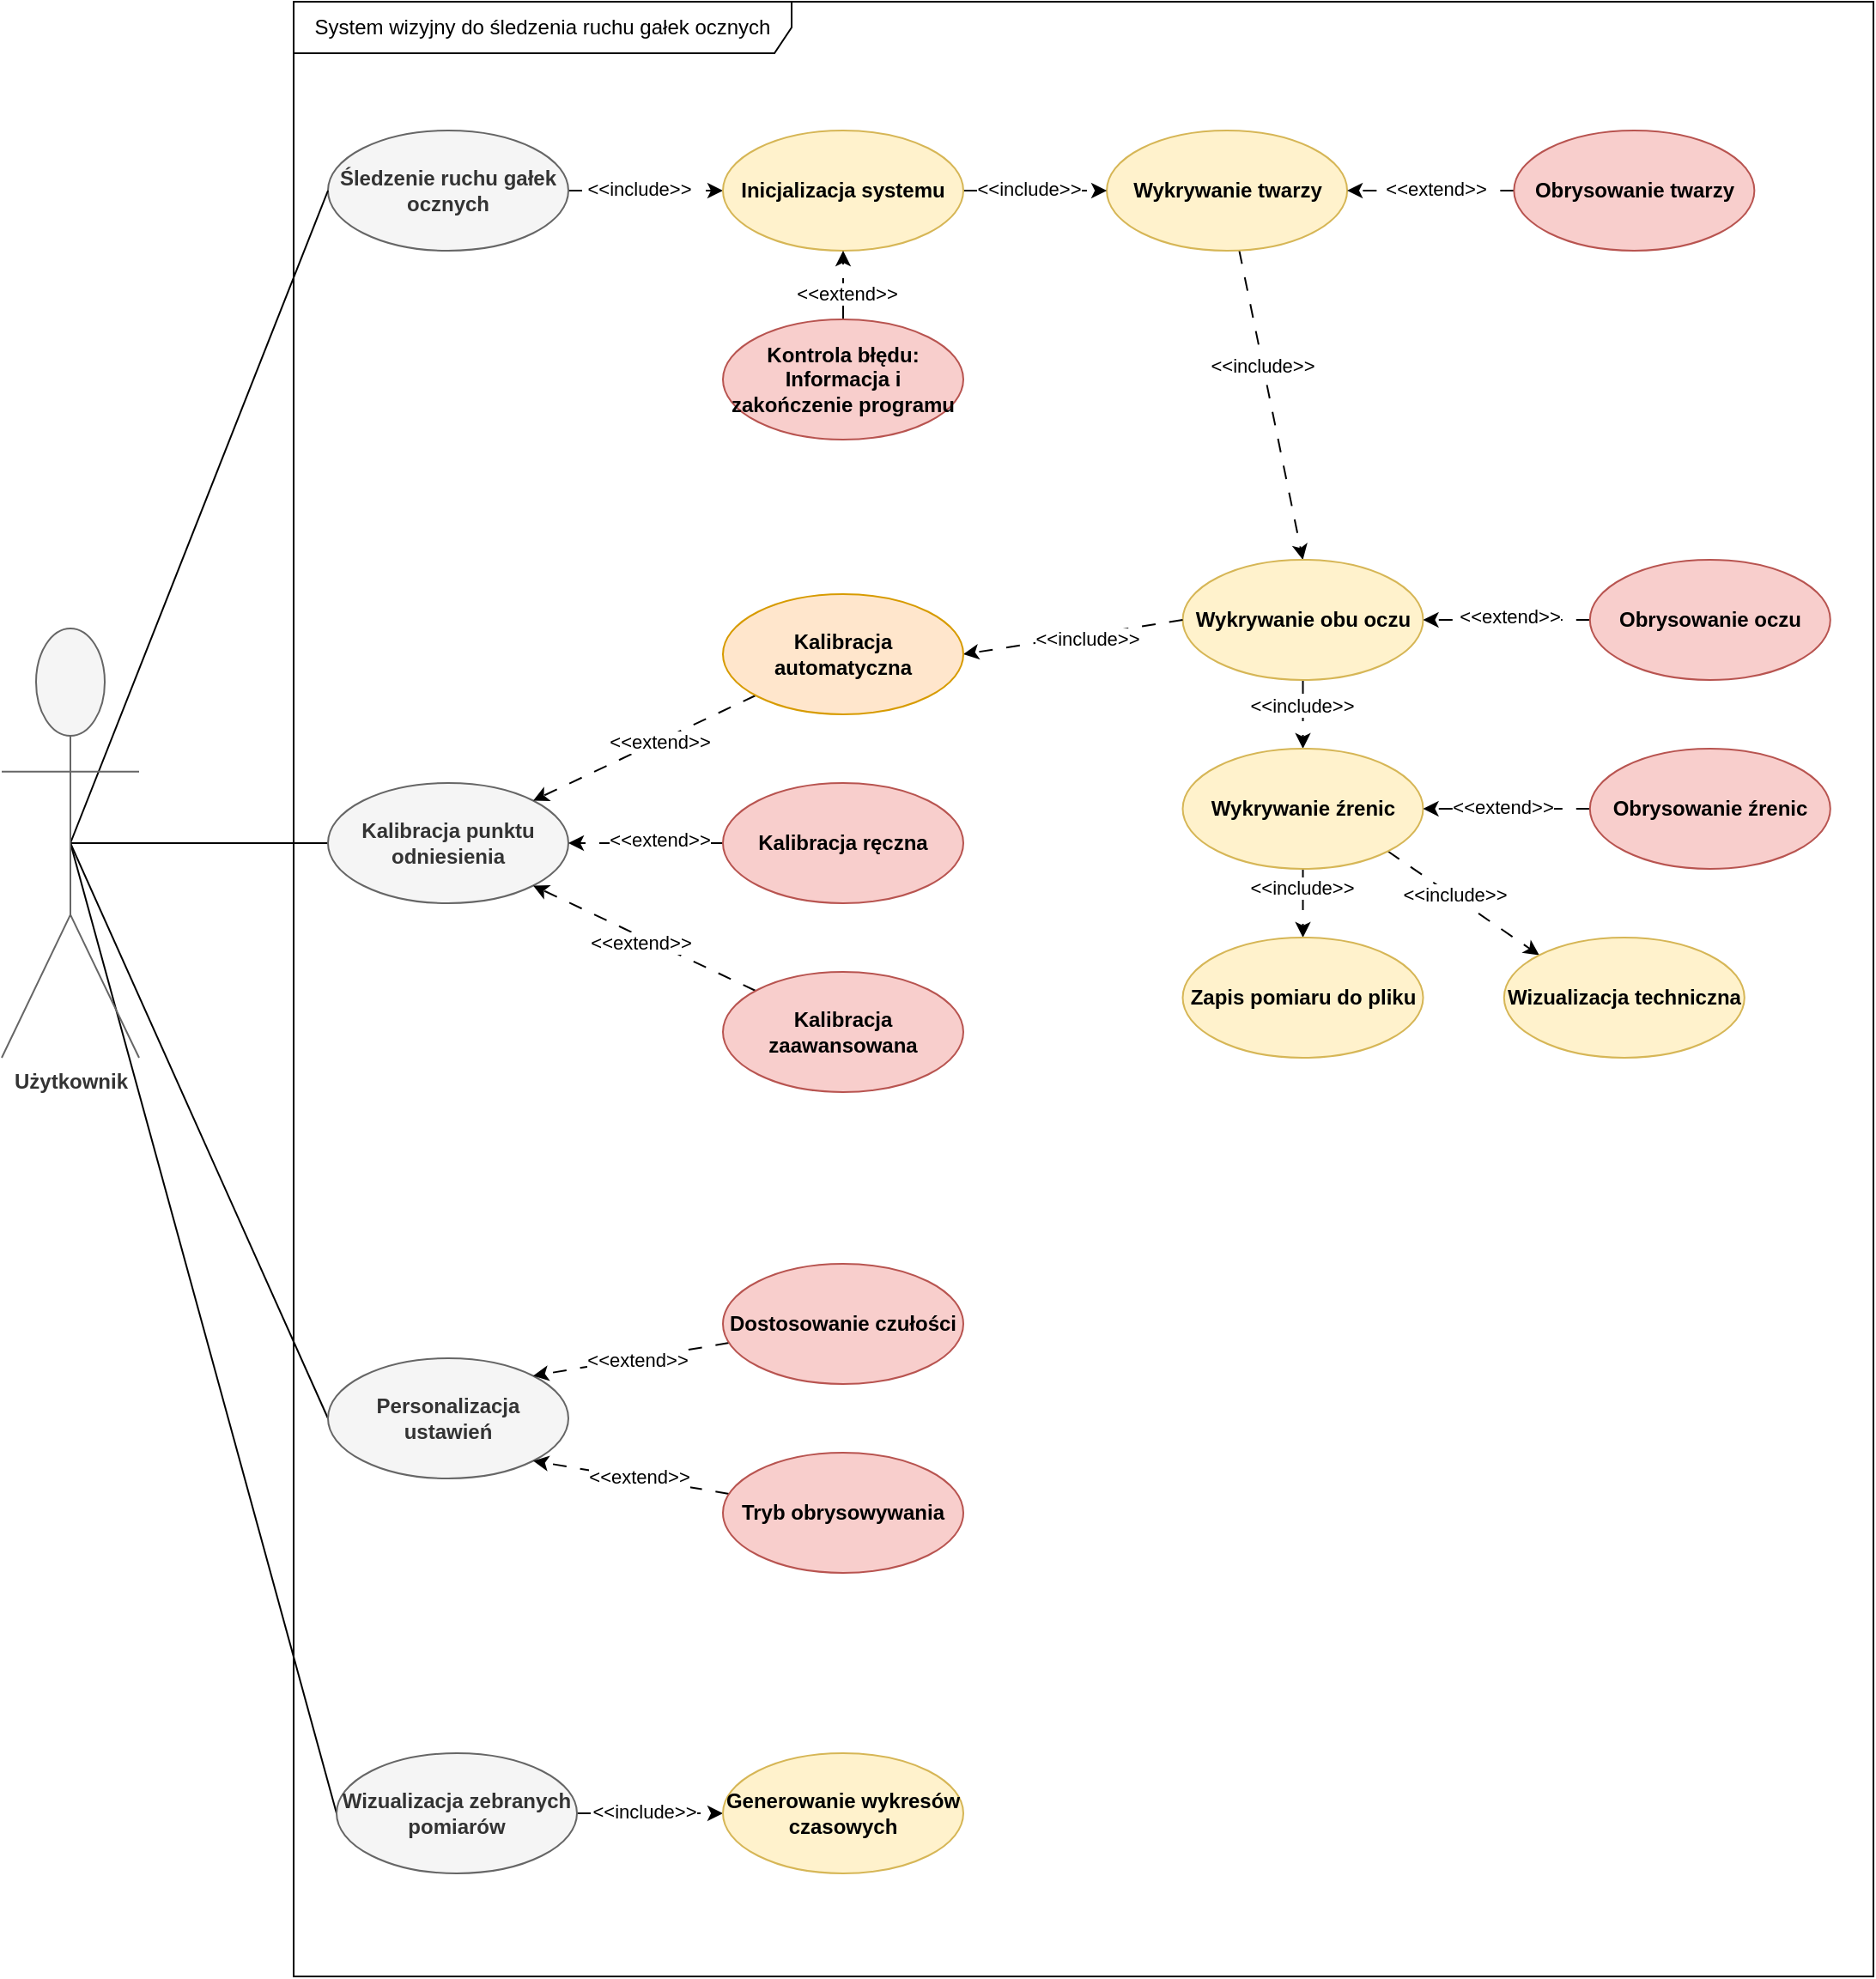 <mxfile version="26.0.8">
  <diagram name="Strona-1" id="T5AkEPT3v1CYHlndwPls">
    <mxGraphModel dx="2625" dy="1305" grid="1" gridSize="10" guides="1" tooltips="1" connect="1" arrows="1" fold="1" page="1" pageScale="1" pageWidth="827" pageHeight="1169" math="0" shadow="0">
      <root>
        <mxCell id="0" />
        <mxCell id="1" parent="0" />
        <mxCell id="uKN1jtOQATeH3cFPgoK9-4" value="System wizyjny do śledzenia ruchu gałek ocznych" style="shape=umlFrame;whiteSpace=wrap;html=1;pointerEvents=0;width=290;height=30;" vertex="1" parent="1">
          <mxGeometry x="170" width="920" height="1150" as="geometry" />
        </mxCell>
        <mxCell id="uKN1jtOQATeH3cFPgoK9-15" style="rounded=0;orthogonalLoop=1;jettySize=auto;html=1;entryX=0;entryY=0.5;entryDx=0;entryDy=0;endArrow=classic;startFill=0;dashed=1;dashPattern=8 8;endFill=1;" edge="1" parent="1" source="uKN1jtOQATeH3cFPgoK9-5" target="uKN1jtOQATeH3cFPgoK9-49">
          <mxGeometry relative="1" as="geometry" />
        </mxCell>
        <mxCell id="uKN1jtOQATeH3cFPgoK9-16" value="&amp;lt;&amp;lt;include&amp;gt;&amp;gt;" style="edgeLabel;html=1;align=center;verticalAlign=middle;resizable=0;points=[];" vertex="1" connectable="0" parent="uKN1jtOQATeH3cFPgoK9-15">
          <mxGeometry x="-0.097" y="1" relative="1" as="geometry">
            <mxPoint as="offset" />
          </mxGeometry>
        </mxCell>
        <mxCell id="uKN1jtOQATeH3cFPgoK9-5" value="Śledzenie ruchu gałek ocznych" style="ellipse;whiteSpace=wrap;html=1;fillColor=#f5f5f5;strokeColor=#666666;fontColor=#333333;fontStyle=1" vertex="1" parent="1">
          <mxGeometry x="190" y="75" width="140" height="70" as="geometry" />
        </mxCell>
        <mxCell id="uKN1jtOQATeH3cFPgoK9-78" style="rounded=0;orthogonalLoop=1;jettySize=auto;html=1;entryX=0;entryY=0.5;entryDx=0;entryDy=0;endArrow=none;startFill=0;exitX=0.5;exitY=0.5;exitDx=0;exitDy=0;exitPerimeter=0;" edge="1" parent="1" source="uKN1jtOQATeH3cFPgoK9-6" target="uKN1jtOQATeH3cFPgoK9-5">
          <mxGeometry relative="1" as="geometry">
            <mxPoint x="110" y="355" as="sourcePoint" />
          </mxGeometry>
        </mxCell>
        <mxCell id="uKN1jtOQATeH3cFPgoK9-79" style="rounded=0;orthogonalLoop=1;jettySize=auto;html=1;entryX=0;entryY=0.5;entryDx=0;entryDy=0;endArrow=none;startFill=0;exitX=0.5;exitY=0.5;exitDx=0;exitDy=0;exitPerimeter=0;" edge="1" parent="1" source="uKN1jtOQATeH3cFPgoK9-6" target="uKN1jtOQATeH3cFPgoK9-21">
          <mxGeometry relative="1" as="geometry">
            <mxPoint x="110" y="415" as="sourcePoint" />
          </mxGeometry>
        </mxCell>
        <mxCell id="uKN1jtOQATeH3cFPgoK9-80" style="rounded=0;orthogonalLoop=1;jettySize=auto;html=1;entryX=0;entryY=0.5;entryDx=0;entryDy=0;endArrow=none;startFill=0;exitX=0.5;exitY=0.5;exitDx=0;exitDy=0;exitPerimeter=0;" edge="1" parent="1" source="uKN1jtOQATeH3cFPgoK9-6" target="uKN1jtOQATeH3cFPgoK9-60">
          <mxGeometry relative="1" as="geometry">
            <mxPoint x="110" y="455" as="sourcePoint" />
          </mxGeometry>
        </mxCell>
        <mxCell id="uKN1jtOQATeH3cFPgoK9-90" style="rounded=0;orthogonalLoop=1;jettySize=auto;html=1;entryX=0;entryY=0.5;entryDx=0;entryDy=0;endArrow=none;startFill=0;exitX=0.5;exitY=0.5;exitDx=0;exitDy=0;exitPerimeter=0;" edge="1" parent="1" source="uKN1jtOQATeH3cFPgoK9-6" target="uKN1jtOQATeH3cFPgoK9-84">
          <mxGeometry relative="1" as="geometry" />
        </mxCell>
        <mxCell id="uKN1jtOQATeH3cFPgoK9-6" value="Użytkownik" style="shape=umlActor;verticalLabelPosition=bottom;verticalAlign=top;html=1;fillColor=#f5f5f5;fontColor=#333333;strokeColor=#666666;fontStyle=1" vertex="1" parent="1">
          <mxGeometry y="365" width="80" height="250" as="geometry" />
        </mxCell>
        <mxCell id="uKN1jtOQATeH3cFPgoK9-17" style="rounded=0;orthogonalLoop=1;jettySize=auto;html=1;entryX=0.5;entryY=0;entryDx=0;entryDy=0;dashed=1;dashPattern=8 8;" edge="1" parent="1" source="uKN1jtOQATeH3cFPgoK9-12" target="uKN1jtOQATeH3cFPgoK9-13">
          <mxGeometry relative="1" as="geometry" />
        </mxCell>
        <mxCell id="uKN1jtOQATeH3cFPgoK9-19" value="&amp;lt;&amp;lt;include&amp;gt;&amp;gt;" style="edgeLabel;html=1;align=center;verticalAlign=middle;resizable=0;points=[];" vertex="1" connectable="0" parent="uKN1jtOQATeH3cFPgoK9-17">
          <mxGeometry x="-0.26" y="-1" relative="1" as="geometry">
            <mxPoint as="offset" />
          </mxGeometry>
        </mxCell>
        <mxCell id="uKN1jtOQATeH3cFPgoK9-12" value="Wykrywanie twarzy" style="ellipse;whiteSpace=wrap;html=1;fillColor=#fff2cc;strokeColor=#d6b656;fontStyle=1" vertex="1" parent="1">
          <mxGeometry x="643.54" y="75" width="140" height="70" as="geometry" />
        </mxCell>
        <mxCell id="uKN1jtOQATeH3cFPgoK9-18" style="rounded=0;orthogonalLoop=1;jettySize=auto;html=1;entryX=0.5;entryY=0;entryDx=0;entryDy=0;dashed=1;dashPattern=8 8;" edge="1" parent="1" source="uKN1jtOQATeH3cFPgoK9-13" target="uKN1jtOQATeH3cFPgoK9-14">
          <mxGeometry relative="1" as="geometry" />
        </mxCell>
        <mxCell id="uKN1jtOQATeH3cFPgoK9-20" value="&amp;lt;&amp;lt;include&amp;gt;&amp;gt;" style="edgeLabel;html=1;align=center;verticalAlign=middle;resizable=0;points=[];" vertex="1" connectable="0" parent="uKN1jtOQATeH3cFPgoK9-18">
          <mxGeometry x="-0.26" y="-1" relative="1" as="geometry">
            <mxPoint as="offset" />
          </mxGeometry>
        </mxCell>
        <mxCell id="uKN1jtOQATeH3cFPgoK9-13" value="Wykrywanie&amp;nbsp;obu oczu" style="ellipse;whiteSpace=wrap;html=1;fillColor=#fff2cc;strokeColor=#d6b656;fontStyle=1" vertex="1" parent="1">
          <mxGeometry x="687.76" y="325" width="140" height="70" as="geometry" />
        </mxCell>
        <mxCell id="uKN1jtOQATeH3cFPgoK9-40" style="rounded=0;orthogonalLoop=1;jettySize=auto;html=1;entryX=1;entryY=0.5;entryDx=0;entryDy=0;dashed=1;dashPattern=8 8;exitX=0;exitY=0.5;exitDx=0;exitDy=0;" edge="1" parent="1" source="uKN1jtOQATeH3cFPgoK9-13" target="uKN1jtOQATeH3cFPgoK9-24">
          <mxGeometry relative="1" as="geometry" />
        </mxCell>
        <mxCell id="uKN1jtOQATeH3cFPgoK9-42" value="&amp;lt;&amp;lt;include&amp;gt;&amp;gt;" style="edgeLabel;html=1;align=center;verticalAlign=middle;resizable=0;points=[];" vertex="1" connectable="0" parent="uKN1jtOQATeH3cFPgoK9-40">
          <mxGeometry x="-0.142" y="2" relative="1" as="geometry">
            <mxPoint x="-1" as="offset" />
          </mxGeometry>
        </mxCell>
        <mxCell id="uKN1jtOQATeH3cFPgoK9-47" style="edgeStyle=orthogonalEdgeStyle;rounded=0;orthogonalLoop=1;jettySize=auto;html=1;entryX=0.5;entryY=0;entryDx=0;entryDy=0;dashed=1;dashPattern=8 8;" edge="1" parent="1" source="uKN1jtOQATeH3cFPgoK9-14" target="uKN1jtOQATeH3cFPgoK9-46">
          <mxGeometry relative="1" as="geometry" />
        </mxCell>
        <mxCell id="uKN1jtOQATeH3cFPgoK9-48" value="&amp;lt;&amp;lt;include&amp;gt;&amp;gt;" style="edgeLabel;html=1;align=center;verticalAlign=middle;resizable=0;points=[];" vertex="1" connectable="0" parent="uKN1jtOQATeH3cFPgoK9-47">
          <mxGeometry x="-0.486" y="-1" relative="1" as="geometry">
            <mxPoint as="offset" />
          </mxGeometry>
        </mxCell>
        <mxCell id="uKN1jtOQATeH3cFPgoK9-72" style="rounded=0;orthogonalLoop=1;jettySize=auto;html=1;exitX=1;exitY=1;exitDx=0;exitDy=0;entryX=0;entryY=0;entryDx=0;entryDy=0;dashed=1;dashPattern=8 8;" edge="1" parent="1" source="uKN1jtOQATeH3cFPgoK9-14" target="uKN1jtOQATeH3cFPgoK9-67">
          <mxGeometry relative="1" as="geometry" />
        </mxCell>
        <mxCell id="uKN1jtOQATeH3cFPgoK9-73" value="&amp;lt;&amp;lt;include&amp;gt;&amp;gt;" style="edgeLabel;html=1;align=center;verticalAlign=middle;resizable=0;points=[];" vertex="1" connectable="0" parent="uKN1jtOQATeH3cFPgoK9-72">
          <mxGeometry x="-0.135" y="1" relative="1" as="geometry">
            <mxPoint as="offset" />
          </mxGeometry>
        </mxCell>
        <mxCell id="uKN1jtOQATeH3cFPgoK9-14" value="Wykrywanie&amp;nbsp;źrenic" style="ellipse;whiteSpace=wrap;html=1;fillColor=#fff2cc;strokeColor=#d6b656;fontStyle=1" vertex="1" parent="1">
          <mxGeometry x="687.76" y="435" width="140" height="70" as="geometry" />
        </mxCell>
        <mxCell id="uKN1jtOQATeH3cFPgoK9-21" value="Kalibracja punktu odniesienia" style="ellipse;whiteSpace=wrap;html=1;fillColor=#f5f5f5;fontColor=#333333;strokeColor=#666666;fontStyle=1" vertex="1" parent="1">
          <mxGeometry x="190" y="455" width="140" height="70" as="geometry" />
        </mxCell>
        <mxCell id="uKN1jtOQATeH3cFPgoK9-36" style="edgeStyle=orthogonalEdgeStyle;rounded=0;orthogonalLoop=1;jettySize=auto;html=1;entryX=1;entryY=0.5;entryDx=0;entryDy=0;dashed=1;dashPattern=8 8;" edge="1" parent="1" source="uKN1jtOQATeH3cFPgoK9-22" target="uKN1jtOQATeH3cFPgoK9-21">
          <mxGeometry relative="1" as="geometry" />
        </mxCell>
        <mxCell id="uKN1jtOQATeH3cFPgoK9-37" value="&amp;lt;&amp;lt;extend&amp;gt;&amp;gt;" style="edgeLabel;html=1;align=center;verticalAlign=middle;resizable=0;points=[];" vertex="1" connectable="0" parent="uKN1jtOQATeH3cFPgoK9-36">
          <mxGeometry x="-0.163" y="-2" relative="1" as="geometry">
            <mxPoint as="offset" />
          </mxGeometry>
        </mxCell>
        <mxCell id="uKN1jtOQATeH3cFPgoK9-22" value="Kalibracja ręczna" style="ellipse;whiteSpace=wrap;html=1;fillColor=#f8cecc;strokeColor=#b85450;fontStyle=1" vertex="1" parent="1">
          <mxGeometry x="420" y="455" width="140" height="70" as="geometry" />
        </mxCell>
        <mxCell id="uKN1jtOQATeH3cFPgoK9-38" style="rounded=0;orthogonalLoop=1;jettySize=auto;html=1;entryX=1;entryY=1;entryDx=0;entryDy=0;dashed=1;dashPattern=8 8;" edge="1" parent="1" source="uKN1jtOQATeH3cFPgoK9-23" target="uKN1jtOQATeH3cFPgoK9-21">
          <mxGeometry relative="1" as="geometry" />
        </mxCell>
        <mxCell id="uKN1jtOQATeH3cFPgoK9-39" value="&amp;lt;&amp;lt;extend&amp;gt;&amp;gt;" style="edgeLabel;html=1;align=center;verticalAlign=middle;resizable=0;points=[];" vertex="1" connectable="0" parent="uKN1jtOQATeH3cFPgoK9-38">
          <mxGeometry x="0.027" y="3" relative="1" as="geometry">
            <mxPoint as="offset" />
          </mxGeometry>
        </mxCell>
        <mxCell id="uKN1jtOQATeH3cFPgoK9-23" value="Kalibracja zaawansowana" style="ellipse;whiteSpace=wrap;html=1;fillColor=#f8cecc;strokeColor=#b85450;fontStyle=1" vertex="1" parent="1">
          <mxGeometry x="420" y="565" width="140" height="70" as="geometry" />
        </mxCell>
        <mxCell id="uKN1jtOQATeH3cFPgoK9-33" style="rounded=0;orthogonalLoop=1;jettySize=auto;html=1;entryX=1;entryY=0;entryDx=0;entryDy=0;dashed=1;dashPattern=8 8;" edge="1" parent="1" source="uKN1jtOQATeH3cFPgoK9-24" target="uKN1jtOQATeH3cFPgoK9-21">
          <mxGeometry relative="1" as="geometry" />
        </mxCell>
        <mxCell id="uKN1jtOQATeH3cFPgoK9-35" value="&amp;lt;&amp;lt;extend&amp;gt;&amp;gt;" style="edgeLabel;html=1;align=center;verticalAlign=middle;resizable=0;points=[];" vertex="1" connectable="0" parent="uKN1jtOQATeH3cFPgoK9-33">
          <mxGeometry x="-0.135" relative="1" as="geometry">
            <mxPoint as="offset" />
          </mxGeometry>
        </mxCell>
        <mxCell id="uKN1jtOQATeH3cFPgoK9-24" value="Kalibracja automatyczna" style="ellipse;whiteSpace=wrap;html=1;fillColor=#ffe6cc;strokeColor=#d79b00;fontStyle=1" vertex="1" parent="1">
          <mxGeometry x="420" y="345" width="140" height="70" as="geometry" />
        </mxCell>
        <mxCell id="uKN1jtOQATeH3cFPgoK9-46" value="Zapis pomiaru do pliku" style="ellipse;whiteSpace=wrap;html=1;fillColor=#fff2cc;strokeColor=#d6b656;fontStyle=1" vertex="1" parent="1">
          <mxGeometry x="687.76" y="545" width="140" height="70" as="geometry" />
        </mxCell>
        <mxCell id="uKN1jtOQATeH3cFPgoK9-58" style="rounded=0;orthogonalLoop=1;jettySize=auto;html=1;entryX=0;entryY=0.5;entryDx=0;entryDy=0;dashed=1;dashPattern=8 8;" edge="1" parent="1" source="uKN1jtOQATeH3cFPgoK9-49" target="uKN1jtOQATeH3cFPgoK9-12">
          <mxGeometry relative="1" as="geometry" />
        </mxCell>
        <mxCell id="uKN1jtOQATeH3cFPgoK9-59" value="&amp;lt;&amp;lt;include&amp;gt;&amp;gt;" style="edgeLabel;html=1;align=center;verticalAlign=middle;resizable=0;points=[];" vertex="1" connectable="0" parent="uKN1jtOQATeH3cFPgoK9-58">
          <mxGeometry x="-0.108" y="1" relative="1" as="geometry">
            <mxPoint as="offset" />
          </mxGeometry>
        </mxCell>
        <mxCell id="uKN1jtOQATeH3cFPgoK9-49" value="Inicjalizacja systemu" style="ellipse;whiteSpace=wrap;html=1;fillColor=#fff2cc;strokeColor=#d6b656;fontStyle=1" vertex="1" parent="1">
          <mxGeometry x="420" y="75" width="140" height="70" as="geometry" />
        </mxCell>
        <mxCell id="uKN1jtOQATeH3cFPgoK9-54" style="rounded=0;orthogonalLoop=1;jettySize=auto;html=1;exitX=0.5;exitY=0;exitDx=0;exitDy=0;entryX=0.5;entryY=1;entryDx=0;entryDy=0;dashed=1;dashPattern=8 8;" edge="1" parent="1" source="uKN1jtOQATeH3cFPgoK9-52" target="uKN1jtOQATeH3cFPgoK9-49">
          <mxGeometry relative="1" as="geometry" />
        </mxCell>
        <mxCell id="uKN1jtOQATeH3cFPgoK9-56" value="&amp;lt;&amp;lt;extend&amp;gt;&amp;gt;" style="edgeLabel;html=1;align=center;verticalAlign=middle;resizable=0;points=[];" vertex="1" connectable="0" parent="uKN1jtOQATeH3cFPgoK9-54">
          <mxGeometry x="-0.168" y="-2" relative="1" as="geometry">
            <mxPoint y="1" as="offset" />
          </mxGeometry>
        </mxCell>
        <mxCell id="uKN1jtOQATeH3cFPgoK9-52" value="Kontrola błędu: Informacja i zakończenie programu" style="ellipse;whiteSpace=wrap;html=1;fillColor=#f8cecc;strokeColor=#b85450;fontStyle=1" vertex="1" parent="1">
          <mxGeometry x="420" y="185" width="140" height="70" as="geometry" />
        </mxCell>
        <mxCell id="uKN1jtOQATeH3cFPgoK9-62" style="rounded=0;orthogonalLoop=1;jettySize=auto;html=1;entryX=0;entryY=0.5;entryDx=0;entryDy=0;dashed=1;dashPattern=8 8;" edge="1" parent="1" source="uKN1jtOQATeH3cFPgoK9-60" target="uKN1jtOQATeH3cFPgoK9-61">
          <mxGeometry relative="1" as="geometry" />
        </mxCell>
        <mxCell id="uKN1jtOQATeH3cFPgoK9-63" value="&amp;lt;&amp;lt;include&amp;gt;&amp;gt;" style="edgeLabel;html=1;align=center;verticalAlign=middle;resizable=0;points=[];" vertex="1" connectable="0" parent="uKN1jtOQATeH3cFPgoK9-62">
          <mxGeometry x="-0.076" y="1" relative="1" as="geometry">
            <mxPoint x="-1" as="offset" />
          </mxGeometry>
        </mxCell>
        <mxCell id="uKN1jtOQATeH3cFPgoK9-60" value="Wizualizacja zebranych pomiarów" style="ellipse;whiteSpace=wrap;html=1;fillColor=#f5f5f5;fontColor=#333333;strokeColor=#666666;fontStyle=1" vertex="1" parent="1">
          <mxGeometry x="195" y="1020" width="140" height="70" as="geometry" />
        </mxCell>
        <mxCell id="uKN1jtOQATeH3cFPgoK9-61" value="Generowanie wykresów czasowych" style="ellipse;whiteSpace=wrap;html=1;fillColor=#fff2cc;strokeColor=#d6b656;fontStyle=1" vertex="1" parent="1">
          <mxGeometry x="420" y="1020" width="140" height="70" as="geometry" />
        </mxCell>
        <mxCell id="uKN1jtOQATeH3cFPgoK9-68" style="rounded=0;orthogonalLoop=1;jettySize=auto;html=1;entryX=1;entryY=0.5;entryDx=0;entryDy=0;dashed=1;dashPattern=8 8;" edge="1" parent="1" source="uKN1jtOQATeH3cFPgoK9-64" target="uKN1jtOQATeH3cFPgoK9-12">
          <mxGeometry relative="1" as="geometry" />
        </mxCell>
        <mxCell id="uKN1jtOQATeH3cFPgoK9-74" value="&amp;lt;&amp;lt;extend&amp;gt;&amp;gt;" style="edgeLabel;html=1;align=center;verticalAlign=middle;resizable=0;points=[];" vertex="1" connectable="0" parent="uKN1jtOQATeH3cFPgoK9-68">
          <mxGeometry x="-0.059" y="-1" relative="1" as="geometry">
            <mxPoint as="offset" />
          </mxGeometry>
        </mxCell>
        <mxCell id="uKN1jtOQATeH3cFPgoK9-64" value="Obrysowanie twarzy" style="ellipse;whiteSpace=wrap;html=1;fillColor=#f8cecc;strokeColor=#b85450;fontStyle=1" vertex="1" parent="1">
          <mxGeometry x="880.68" y="75" width="140" height="70" as="geometry" />
        </mxCell>
        <mxCell id="uKN1jtOQATeH3cFPgoK9-69" style="rounded=0;orthogonalLoop=1;jettySize=auto;html=1;entryX=1;entryY=0.5;entryDx=0;entryDy=0;dashed=1;dashPattern=8 8;" edge="1" parent="1" source="uKN1jtOQATeH3cFPgoK9-65" target="uKN1jtOQATeH3cFPgoK9-13">
          <mxGeometry relative="1" as="geometry" />
        </mxCell>
        <mxCell id="uKN1jtOQATeH3cFPgoK9-75" value="&amp;lt;&amp;lt;extend&amp;gt;&amp;gt;" style="edgeLabel;html=1;align=center;verticalAlign=middle;resizable=0;points=[];" vertex="1" connectable="0" parent="uKN1jtOQATeH3cFPgoK9-69">
          <mxGeometry x="-0.029" y="-2" relative="1" as="geometry">
            <mxPoint as="offset" />
          </mxGeometry>
        </mxCell>
        <mxCell id="uKN1jtOQATeH3cFPgoK9-65" value="Obrysowanie oczu" style="ellipse;whiteSpace=wrap;html=1;fillColor=#f8cecc;strokeColor=#b85450;fontStyle=1" vertex="1" parent="1">
          <mxGeometry x="924.9" y="325" width="140" height="70" as="geometry" />
        </mxCell>
        <mxCell id="uKN1jtOQATeH3cFPgoK9-70" style="rounded=0;orthogonalLoop=1;jettySize=auto;html=1;entryX=1;entryY=0.5;entryDx=0;entryDy=0;dashed=1;dashPattern=8 8;" edge="1" parent="1" source="uKN1jtOQATeH3cFPgoK9-66" target="uKN1jtOQATeH3cFPgoK9-14">
          <mxGeometry relative="1" as="geometry" />
        </mxCell>
        <mxCell id="uKN1jtOQATeH3cFPgoK9-76" value="&amp;lt;&amp;lt;extend&amp;gt;&amp;gt;" style="edgeLabel;html=1;align=center;verticalAlign=middle;resizable=0;points=[];" vertex="1" connectable="0" parent="uKN1jtOQATeH3cFPgoK9-70">
          <mxGeometry x="0.059" y="-1" relative="1" as="geometry">
            <mxPoint as="offset" />
          </mxGeometry>
        </mxCell>
        <mxCell id="uKN1jtOQATeH3cFPgoK9-66" value="Obrysowanie źrenic" style="ellipse;whiteSpace=wrap;html=1;fillColor=#f8cecc;strokeColor=#b85450;fontStyle=1" vertex="1" parent="1">
          <mxGeometry x="924.9" y="435" width="140" height="70" as="geometry" />
        </mxCell>
        <mxCell id="uKN1jtOQATeH3cFPgoK9-67" value="Wizualizacja techniczna" style="ellipse;whiteSpace=wrap;html=1;fillColor=#fff2cc;strokeColor=#d6b656;fontStyle=1" vertex="1" parent="1">
          <mxGeometry x="874.9" y="545" width="140" height="70" as="geometry" />
        </mxCell>
        <mxCell id="uKN1jtOQATeH3cFPgoK9-84" value="Personalizacja ustawień" style="ellipse;whiteSpace=wrap;html=1;fontStyle=1;fillColor=#f5f5f5;fontColor=#333333;strokeColor=#666666;" vertex="1" parent="1">
          <mxGeometry x="190" y="790" width="140" height="70" as="geometry" />
        </mxCell>
        <mxCell id="uKN1jtOQATeH3cFPgoK9-91" style="rounded=0;orthogonalLoop=1;jettySize=auto;html=1;entryX=1;entryY=0;entryDx=0;entryDy=0;dashed=1;dashPattern=8 8;" edge="1" parent="1" source="uKN1jtOQATeH3cFPgoK9-86" target="uKN1jtOQATeH3cFPgoK9-84">
          <mxGeometry relative="1" as="geometry" />
        </mxCell>
        <mxCell id="uKN1jtOQATeH3cFPgoK9-94" value="&amp;lt;&amp;lt;extend&amp;gt;&amp;gt;" style="edgeLabel;html=1;align=center;verticalAlign=middle;resizable=0;points=[];" vertex="1" connectable="0" parent="uKN1jtOQATeH3cFPgoK9-91">
          <mxGeometry x="-0.053" y="1" relative="1" as="geometry">
            <mxPoint as="offset" />
          </mxGeometry>
        </mxCell>
        <mxCell id="uKN1jtOQATeH3cFPgoK9-86" value="Dostosowanie czułości" style="ellipse;whiteSpace=wrap;html=1;fillColor=#f8cecc;strokeColor=#b85450;fontStyle=1" vertex="1" parent="1">
          <mxGeometry x="420" y="735" width="140" height="70" as="geometry" />
        </mxCell>
        <mxCell id="uKN1jtOQATeH3cFPgoK9-92" style="rounded=0;orthogonalLoop=1;jettySize=auto;html=1;entryX=1;entryY=1;entryDx=0;entryDy=0;dashed=1;dashPattern=8 8;" edge="1" parent="1" source="uKN1jtOQATeH3cFPgoK9-87" target="uKN1jtOQATeH3cFPgoK9-84">
          <mxGeometry relative="1" as="geometry" />
        </mxCell>
        <mxCell id="uKN1jtOQATeH3cFPgoK9-95" value="&amp;lt;&amp;lt;extend&amp;gt;&amp;gt;" style="edgeLabel;html=1;align=center;verticalAlign=middle;resizable=0;points=[];" vertex="1" connectable="0" parent="uKN1jtOQATeH3cFPgoK9-92">
          <mxGeometry x="-0.071" y="-1" relative="1" as="geometry">
            <mxPoint as="offset" />
          </mxGeometry>
        </mxCell>
        <mxCell id="uKN1jtOQATeH3cFPgoK9-87" value="Tryb obrysowywania" style="ellipse;whiteSpace=wrap;html=1;fillColor=#f8cecc;strokeColor=#b85450;fontStyle=1" vertex="1" parent="1">
          <mxGeometry x="420" y="845" width="140" height="70" as="geometry" />
        </mxCell>
      </root>
    </mxGraphModel>
  </diagram>
</mxfile>
